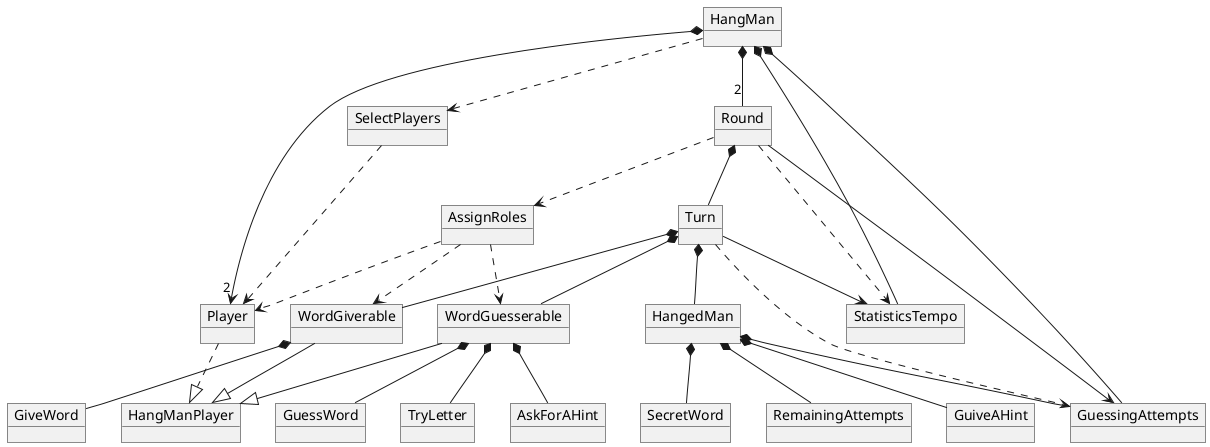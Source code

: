@startuml VocabularyHangMan

object HangMan
object SelectPlayers
object Round 
object Turn 
object HangedMan
object SecretWord
object Player
object WordGuesserable
object WordGiverable
object GiveWord
object GuessWord
object TryLetter
object AssignRoles
object StatisticsTempo
object GuessingAttempts
object AskForAHint
object RemainingAttempts
object GuiveAHint
object HangManPlayer

HangMan *--"2" Round
HangMan ..> SelectPlayers
HangMan *-->"2" Player
HangMan *-- StatisticsTempo
HangMan *-- GuessingAttempts

Round --> GuessingAttempts
Round *-- Turn
Round ..> AssignRoles
AssignRoles ..> Player
AssignRoles ..> WordGiverable
AssignRoles ..> WordGuesserable
Round ..> StatisticsTempo

Turn ..> GuessingAttempts
Turn *-- HangedMan
Turn *-- WordGiverable
Turn *-- WordGuesserable
Turn --> StatisticsTempo

SelectPlayers ..> Player
WordGiverable --|> HangManPlayer
WordGuesserable --|> HangManPlayer
Player ..|> HangManPlayer
WordGiverable *-- GiveWord
WordGuesserable *-- GuessWord
WordGuesserable *-- TryLetter
WordGuesserable *-- AskForAHint

HangedMan *-- SecretWord
HangedMan *-- GuessingAttempts
HangedMan *-- RemainingAttempts
HangedMan *-- GuiveAHint

@enduml